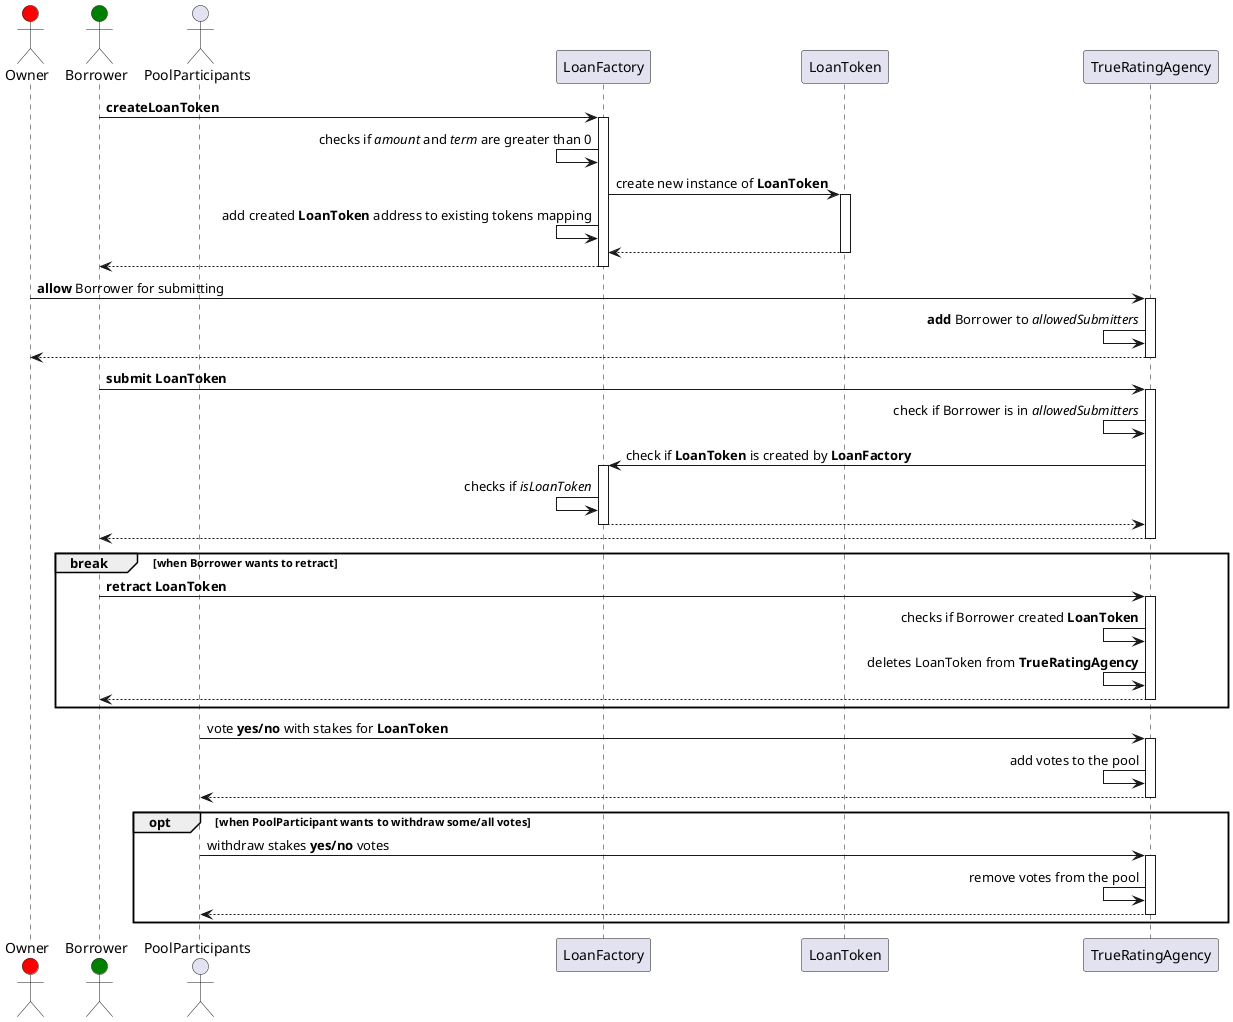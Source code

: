 @startuml joiningPool
actor Owner #Red
actor Borrower #Green
actor PoolParticipants

Borrower -> LoanFactory : **createLoanToken**
activate LoanFactory
LoanFactory <- LoanFactory : checks if //amount// and //term// are greater than 0

LoanFactory -> LoanToken : create new instance of **LoanToken**
activate LoanToken
LoanFactory <- LoanFactory : add created **LoanToken** address to existing tokens mapping
LoanFactory <-- LoanToken
deactivate LoanToken

Borrower <-- LoanFactory
deactivate LoanFactory

Owner -> TrueRatingAgency : **allow** Borrower for submitting
activate TrueRatingAgency
TrueRatingAgency <- TrueRatingAgency : **add** Borrower to //allowedSubmitters//
Owner <-- TrueRatingAgency
deactivate TrueRatingAgency

Borrower -> TrueRatingAgency : **submit** **LoanToken**
activate TrueRatingAgency
TrueRatingAgency <- TrueRatingAgency : check if Borrower is in //allowedSubmitters//

TrueRatingAgency -> LoanFactory : check if **LoanToken** is created by **LoanFactory**
activate LoanFactory
LoanFactory <- LoanFactory : checks if //isLoanToken//
TrueRatingAgency <-- LoanFactory
deactivate LoanFactory

Borrower <-- TrueRatingAgency
deactivate TrueRatingAgency

break when Borrower wants to retract
    Borrower -> TrueRatingAgency : **retract** **LoanToken**
    activate TrueRatingAgency
    TrueRatingAgency <- TrueRatingAgency : checks if Borrower created **LoanToken**
    TrueRatingAgency <- TrueRatingAgency : deletes LoanToken from **TrueRatingAgency**
    Borrower <-- TrueRatingAgency
    deactivate TrueRatingAgency
    end

PoolParticipants -> TrueRatingAgency : vote **yes/no** with stakes for **LoanToken**
activate TrueRatingAgency
TrueRatingAgency <- TrueRatingAgency : add votes to the pool
PoolParticipants <-- TrueRatingAgency
deactivate TrueRatingAgency

opt when PoolParticipant wants to withdraw some/all votes
    PoolParticipants -> TrueRatingAgency : withdraw stakes **yes/no** votes
    activate TrueRatingAgency
    TrueRatingAgency <- TrueRatingAgency : remove votes from the pool
    PoolParticipants <-- TrueRatingAgency
    deactivate TrueRatingAgency
    end


@enduml